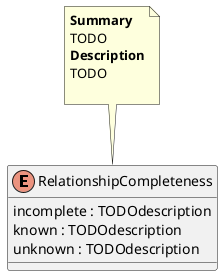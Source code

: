 @startuml
enum RelationshipCompleteness {
    incomplete : TODOdescription
    known : TODOdescription
    unknown : TODOdescription
}
note top of RelationshipCompleteness
<b>Summary</b>
TODO
<b>Description</b>
TODO

end note
@enduml
